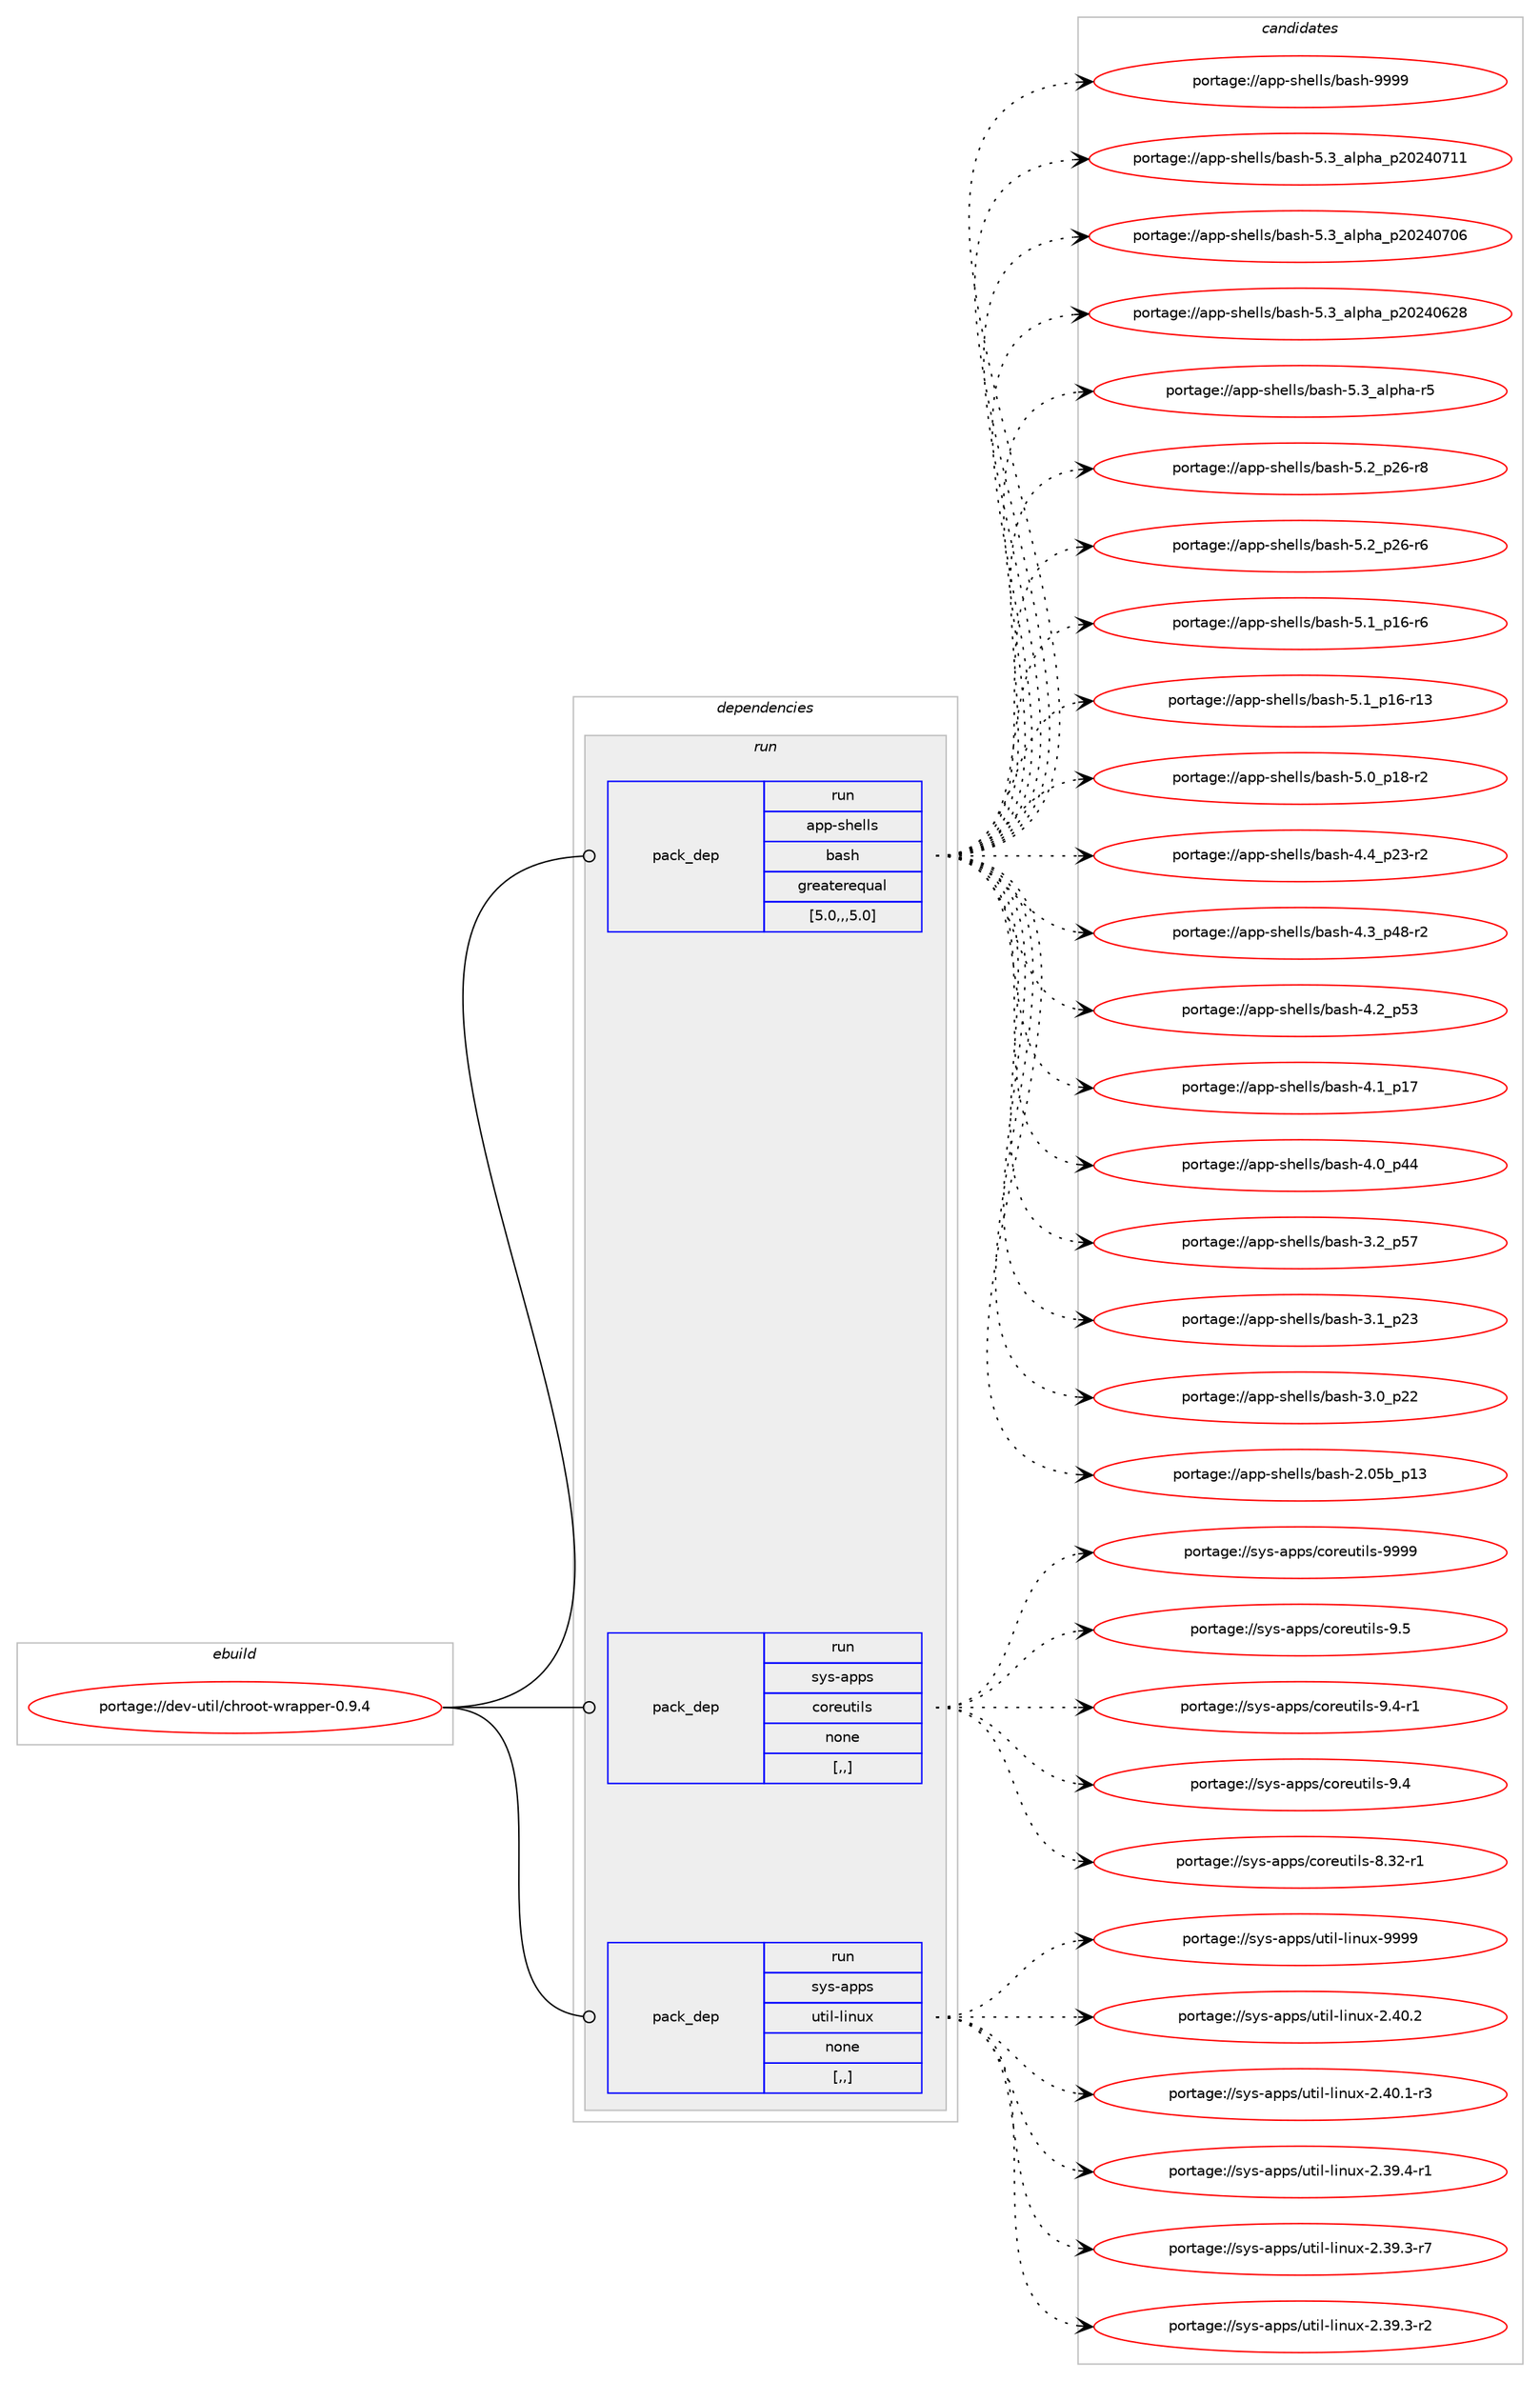 digraph prolog {

# *************
# Graph options
# *************

newrank=true;
concentrate=true;
compound=true;
graph [rankdir=LR,fontname=Helvetica,fontsize=10,ranksep=1.5];#, ranksep=2.5, nodesep=0.2];
edge  [arrowhead=vee];
node  [fontname=Helvetica,fontsize=10];

# **********
# The ebuild
# **********

subgraph cluster_leftcol {
color=gray;
label=<<i>ebuild</i>>;
id [label="portage://dev-util/chroot-wrapper-0.9.4", color=red, width=4, href="../dev-util/chroot-wrapper-0.9.4.svg"];
}

# ****************
# The dependencies
# ****************

subgraph cluster_midcol {
color=gray;
label=<<i>dependencies</i>>;
subgraph cluster_compile {
fillcolor="#eeeeee";
style=filled;
label=<<i>compile</i>>;
}
subgraph cluster_compileandrun {
fillcolor="#eeeeee";
style=filled;
label=<<i>compile and run</i>>;
}
subgraph cluster_run {
fillcolor="#eeeeee";
style=filled;
label=<<i>run</i>>;
subgraph pack150287 {
dependency210991 [label=<<TABLE BORDER="0" CELLBORDER="1" CELLSPACING="0" CELLPADDING="4" WIDTH="220"><TR><TD ROWSPAN="6" CELLPADDING="30">pack_dep</TD></TR><TR><TD WIDTH="110">run</TD></TR><TR><TD>app-shells</TD></TR><TR><TD>bash</TD></TR><TR><TD>greaterequal</TD></TR><TR><TD>[5.0,,,5.0]</TD></TR></TABLE>>, shape=none, color=blue];
}
id:e -> dependency210991:w [weight=20,style="solid",arrowhead="odot"];
subgraph pack150288 {
dependency210992 [label=<<TABLE BORDER="0" CELLBORDER="1" CELLSPACING="0" CELLPADDING="4" WIDTH="220"><TR><TD ROWSPAN="6" CELLPADDING="30">pack_dep</TD></TR><TR><TD WIDTH="110">run</TD></TR><TR><TD>sys-apps</TD></TR><TR><TD>coreutils</TD></TR><TR><TD>none</TD></TR><TR><TD>[,,]</TD></TR></TABLE>>, shape=none, color=blue];
}
id:e -> dependency210992:w [weight=20,style="solid",arrowhead="odot"];
subgraph pack150289 {
dependency210993 [label=<<TABLE BORDER="0" CELLBORDER="1" CELLSPACING="0" CELLPADDING="4" WIDTH="220"><TR><TD ROWSPAN="6" CELLPADDING="30">pack_dep</TD></TR><TR><TD WIDTH="110">run</TD></TR><TR><TD>sys-apps</TD></TR><TR><TD>util-linux</TD></TR><TR><TD>none</TD></TR><TR><TD>[,,]</TD></TR></TABLE>>, shape=none, color=blue];
}
id:e -> dependency210993:w [weight=20,style="solid",arrowhead="odot"];
}
}

# **************
# The candidates
# **************

subgraph cluster_choices {
rank=same;
color=gray;
label=<<i>candidates</i>>;

subgraph choice150287 {
color=black;
nodesep=1;
choice97112112451151041011081081154798971151044557575757 [label="portage://app-shells/bash-9999", color=red, width=4,href="../app-shells/bash-9999.svg"];
choice971121124511510410110810811547989711510445534651959710811210497951125048505248554949 [label="portage://app-shells/bash-5.3_alpha_p20240711", color=red, width=4,href="../app-shells/bash-5.3_alpha_p20240711.svg"];
choice971121124511510410110810811547989711510445534651959710811210497951125048505248554854 [label="portage://app-shells/bash-5.3_alpha_p20240706", color=red, width=4,href="../app-shells/bash-5.3_alpha_p20240706.svg"];
choice971121124511510410110810811547989711510445534651959710811210497951125048505248545056 [label="portage://app-shells/bash-5.3_alpha_p20240628", color=red, width=4,href="../app-shells/bash-5.3_alpha_p20240628.svg"];
choice9711211245115104101108108115479897115104455346519597108112104974511453 [label="portage://app-shells/bash-5.3_alpha-r5", color=red, width=4,href="../app-shells/bash-5.3_alpha-r5.svg"];
choice9711211245115104101108108115479897115104455346509511250544511456 [label="portage://app-shells/bash-5.2_p26-r8", color=red, width=4,href="../app-shells/bash-5.2_p26-r8.svg"];
choice9711211245115104101108108115479897115104455346509511250544511454 [label="portage://app-shells/bash-5.2_p26-r6", color=red, width=4,href="../app-shells/bash-5.2_p26-r6.svg"];
choice9711211245115104101108108115479897115104455346499511249544511454 [label="portage://app-shells/bash-5.1_p16-r6", color=red, width=4,href="../app-shells/bash-5.1_p16-r6.svg"];
choice971121124511510410110810811547989711510445534649951124954451144951 [label="portage://app-shells/bash-5.1_p16-r13", color=red, width=4,href="../app-shells/bash-5.1_p16-r13.svg"];
choice9711211245115104101108108115479897115104455346489511249564511450 [label="portage://app-shells/bash-5.0_p18-r2", color=red, width=4,href="../app-shells/bash-5.0_p18-r2.svg"];
choice9711211245115104101108108115479897115104455246529511250514511450 [label="portage://app-shells/bash-4.4_p23-r2", color=red, width=4,href="../app-shells/bash-4.4_p23-r2.svg"];
choice9711211245115104101108108115479897115104455246519511252564511450 [label="portage://app-shells/bash-4.3_p48-r2", color=red, width=4,href="../app-shells/bash-4.3_p48-r2.svg"];
choice971121124511510410110810811547989711510445524650951125351 [label="portage://app-shells/bash-4.2_p53", color=red, width=4,href="../app-shells/bash-4.2_p53.svg"];
choice971121124511510410110810811547989711510445524649951124955 [label="portage://app-shells/bash-4.1_p17", color=red, width=4,href="../app-shells/bash-4.1_p17.svg"];
choice971121124511510410110810811547989711510445524648951125252 [label="portage://app-shells/bash-4.0_p44", color=red, width=4,href="../app-shells/bash-4.0_p44.svg"];
choice971121124511510410110810811547989711510445514650951125355 [label="portage://app-shells/bash-3.2_p57", color=red, width=4,href="../app-shells/bash-3.2_p57.svg"];
choice971121124511510410110810811547989711510445514649951125051 [label="portage://app-shells/bash-3.1_p23", color=red, width=4,href="../app-shells/bash-3.1_p23.svg"];
choice971121124511510410110810811547989711510445514648951125050 [label="portage://app-shells/bash-3.0_p22", color=red, width=4,href="../app-shells/bash-3.0_p22.svg"];
choice9711211245115104101108108115479897115104455046485398951124951 [label="portage://app-shells/bash-2.05b_p13", color=red, width=4,href="../app-shells/bash-2.05b_p13.svg"];
dependency210991:e -> choice97112112451151041011081081154798971151044557575757:w [style=dotted,weight="100"];
dependency210991:e -> choice971121124511510410110810811547989711510445534651959710811210497951125048505248554949:w [style=dotted,weight="100"];
dependency210991:e -> choice971121124511510410110810811547989711510445534651959710811210497951125048505248554854:w [style=dotted,weight="100"];
dependency210991:e -> choice971121124511510410110810811547989711510445534651959710811210497951125048505248545056:w [style=dotted,weight="100"];
dependency210991:e -> choice9711211245115104101108108115479897115104455346519597108112104974511453:w [style=dotted,weight="100"];
dependency210991:e -> choice9711211245115104101108108115479897115104455346509511250544511456:w [style=dotted,weight="100"];
dependency210991:e -> choice9711211245115104101108108115479897115104455346509511250544511454:w [style=dotted,weight="100"];
dependency210991:e -> choice9711211245115104101108108115479897115104455346499511249544511454:w [style=dotted,weight="100"];
dependency210991:e -> choice971121124511510410110810811547989711510445534649951124954451144951:w [style=dotted,weight="100"];
dependency210991:e -> choice9711211245115104101108108115479897115104455346489511249564511450:w [style=dotted,weight="100"];
dependency210991:e -> choice9711211245115104101108108115479897115104455246529511250514511450:w [style=dotted,weight="100"];
dependency210991:e -> choice9711211245115104101108108115479897115104455246519511252564511450:w [style=dotted,weight="100"];
dependency210991:e -> choice971121124511510410110810811547989711510445524650951125351:w [style=dotted,weight="100"];
dependency210991:e -> choice971121124511510410110810811547989711510445524649951124955:w [style=dotted,weight="100"];
dependency210991:e -> choice971121124511510410110810811547989711510445524648951125252:w [style=dotted,weight="100"];
dependency210991:e -> choice971121124511510410110810811547989711510445514650951125355:w [style=dotted,weight="100"];
dependency210991:e -> choice971121124511510410110810811547989711510445514649951125051:w [style=dotted,weight="100"];
dependency210991:e -> choice971121124511510410110810811547989711510445514648951125050:w [style=dotted,weight="100"];
dependency210991:e -> choice9711211245115104101108108115479897115104455046485398951124951:w [style=dotted,weight="100"];
}
subgraph choice150288 {
color=black;
nodesep=1;
choice115121115459711211211547991111141011171161051081154557575757 [label="portage://sys-apps/coreutils-9999", color=red, width=4,href="../sys-apps/coreutils-9999.svg"];
choice1151211154597112112115479911111410111711610510811545574653 [label="portage://sys-apps/coreutils-9.5", color=red, width=4,href="../sys-apps/coreutils-9.5.svg"];
choice11512111545971121121154799111114101117116105108115455746524511449 [label="portage://sys-apps/coreutils-9.4-r1", color=red, width=4,href="../sys-apps/coreutils-9.4-r1.svg"];
choice1151211154597112112115479911111410111711610510811545574652 [label="portage://sys-apps/coreutils-9.4", color=red, width=4,href="../sys-apps/coreutils-9.4.svg"];
choice1151211154597112112115479911111410111711610510811545564651504511449 [label="portage://sys-apps/coreutils-8.32-r1", color=red, width=4,href="../sys-apps/coreutils-8.32-r1.svg"];
dependency210992:e -> choice115121115459711211211547991111141011171161051081154557575757:w [style=dotted,weight="100"];
dependency210992:e -> choice1151211154597112112115479911111410111711610510811545574653:w [style=dotted,weight="100"];
dependency210992:e -> choice11512111545971121121154799111114101117116105108115455746524511449:w [style=dotted,weight="100"];
dependency210992:e -> choice1151211154597112112115479911111410111711610510811545574652:w [style=dotted,weight="100"];
dependency210992:e -> choice1151211154597112112115479911111410111711610510811545564651504511449:w [style=dotted,weight="100"];
}
subgraph choice150289 {
color=black;
nodesep=1;
choice115121115459711211211547117116105108451081051101171204557575757 [label="portage://sys-apps/util-linux-9999", color=red, width=4,href="../sys-apps/util-linux-9999.svg"];
choice1151211154597112112115471171161051084510810511011712045504652484650 [label="portage://sys-apps/util-linux-2.40.2", color=red, width=4,href="../sys-apps/util-linux-2.40.2.svg"];
choice11512111545971121121154711711610510845108105110117120455046524846494511451 [label="portage://sys-apps/util-linux-2.40.1-r3", color=red, width=4,href="../sys-apps/util-linux-2.40.1-r3.svg"];
choice11512111545971121121154711711610510845108105110117120455046515746524511449 [label="portage://sys-apps/util-linux-2.39.4-r1", color=red, width=4,href="../sys-apps/util-linux-2.39.4-r1.svg"];
choice11512111545971121121154711711610510845108105110117120455046515746514511455 [label="portage://sys-apps/util-linux-2.39.3-r7", color=red, width=4,href="../sys-apps/util-linux-2.39.3-r7.svg"];
choice11512111545971121121154711711610510845108105110117120455046515746514511450 [label="portage://sys-apps/util-linux-2.39.3-r2", color=red, width=4,href="../sys-apps/util-linux-2.39.3-r2.svg"];
dependency210993:e -> choice115121115459711211211547117116105108451081051101171204557575757:w [style=dotted,weight="100"];
dependency210993:e -> choice1151211154597112112115471171161051084510810511011712045504652484650:w [style=dotted,weight="100"];
dependency210993:e -> choice11512111545971121121154711711610510845108105110117120455046524846494511451:w [style=dotted,weight="100"];
dependency210993:e -> choice11512111545971121121154711711610510845108105110117120455046515746524511449:w [style=dotted,weight="100"];
dependency210993:e -> choice11512111545971121121154711711610510845108105110117120455046515746514511455:w [style=dotted,weight="100"];
dependency210993:e -> choice11512111545971121121154711711610510845108105110117120455046515746514511450:w [style=dotted,weight="100"];
}
}

}
